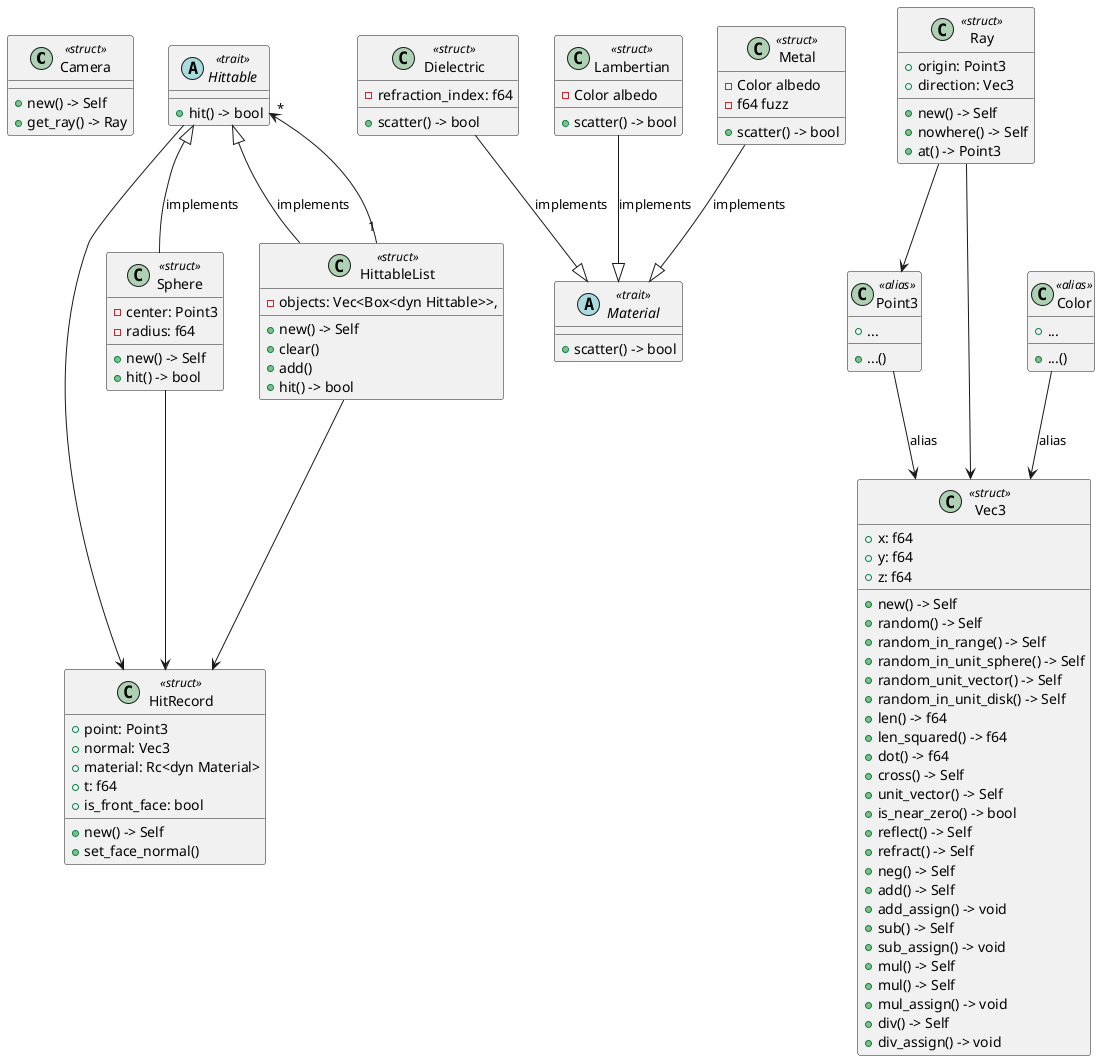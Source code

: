 @startuml all structs and traits

class Camera << struct >> {
    + new() -> Self
    + get_ray() -> Ray
}

abstract class Hittable << trait >> {
    + hit() -> bool
}

Hittable --> HitRecord

class Sphere << struct >> {
    - center: Point3
    - radius: f64
    + new() -> Self
    + hit() -> bool
}

Sphere --> HitRecord

class HittableList << struct >> {
    - objects: Vec<Box<dyn Hittable>>,
    + new() -> Self
    + clear()
    + add()
    + hit() -> bool
}

HittableList "1" --> "*" Hittable
HittableList --> HitRecord

Hittable <|-- Sphere : implements
Hittable <|-- HittableList : implements

class HitRecord << struct >> {
    + point: Point3
    + normal: Vec3
    + material: Rc<dyn Material>
    + t: f64
    + is_front_face: bool
    + new() -> Self
    + set_face_normal()
}

abstract class Material << trait >> {
    + scatter() -> bool
}

class Dielectric << struct >> {
    - refraction_index: f64
    + scatter() -> bool
}

Dielectric --|> Material : implements

class Lambertian << struct >> {
    - Color albedo
    + scatter() -> bool
}

Lambertian --|> Material : implements

class Metal << struct >> {
    - Color albedo
    - f64 fuzz
    + scatter() -> bool
}

Metal --|> Material : implements

class Ray << struct >> {
    + origin: Point3
    + direction: Vec3
    + new() -> Self
    + nowhere() -> Self
    + at() -> Point3
}

Ray --> Point3
Ray --> Vec3

class Vec3 << struct >> {
    + x: f64
    + y: f64
    + z: f64
    + new() -> Self
    + random() -> Self
    + random_in_range() -> Self
    + random_in_unit_sphere() -> Self
    + random_unit_vector() -> Self
    + random_in_unit_disk() -> Self
    + len() -> f64
    + len_squared() -> f64
    + dot() -> f64
    + cross() -> Self
    + unit_vector() -> Self
    + is_near_zero() -> bool
    + reflect() -> Self
    + refract() -> Self
    + neg() -> Self
    + add() -> Self
    + add_assign() -> void
    + sub() -> Self
    + sub_assign() -> void
    + mul() -> Self
    + mul() -> Self
    + mul_assign() -> void
    + div() -> Self
    + div_assign() -> void
}

class Color << alias >> {
    + ...
    + ...()
}

Color --> Vec3 : alias

class Point3 << alias >> {
    + ...
    + ...()
}

Point3 --> Vec3 : alias

@enduml
